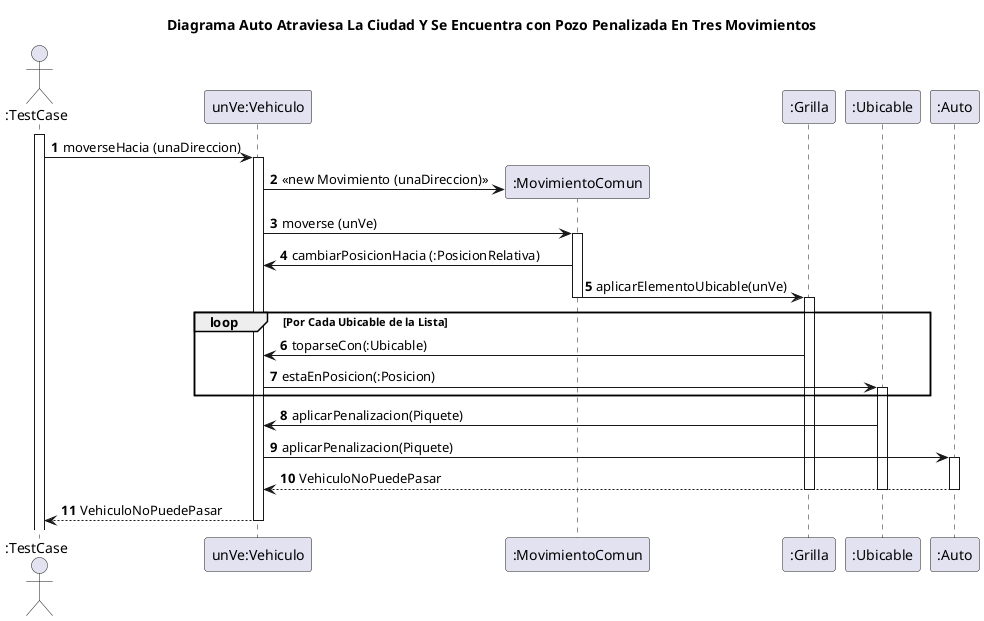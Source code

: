 @startuml
'https://plantuml.com/sequence-diagram
title Diagrama Auto Atraviesa La Ciudad Y Se Encuentra con Pozo Penalizada En Tres Movimientos
autonumber
actor ":TestCase"

Activate ":TestCase"
   ":TestCase" -> "unVe:Vehiculo": moverseHacia (unaDireccion)
    Activate "unVe:Vehiculo"
    create ":MovimientoComun"
    "unVe:Vehiculo" -> ":MovimientoComun": <<new Movimiento (unaDireccion) >>
    "unVe:Vehiculo" -> ":MovimientoComun": moverse (unVe)
    Activate ":MovimientoComun"
    ":MovimientoComun" -> "unVe:Vehiculo": cambiarPosicionHacia (:PosicionRelativa)
    ":MovimientoComun" -> ":Grilla": aplicarElementoUbicable(unVe)
    Deactivate ":MovimientoComun"
    Activate ":Grilla"
    loop Por Cada Ubicable de la Lista
    ":Grilla" -> "unVe:Vehiculo": toparseCon(:Ubicable)
    "unVe:Vehiculo" -> ":Ubicable": estaEnPosicion(:Posicion)
    Activate ":Ubicable"
    end


    "unVe:Vehiculo" <- ":Ubicable": aplicarPenalizacion(Piquete)
    "unVe:Vehiculo" -> ":Auto": aplicarPenalizacion(Piquete)
    Activate ":Auto"
    return VehiculoNoPuedePasar
    Deactivate ":Ubicable"
    Deactivate ":Grilla"

    return VehiculoNoPuedePasar

@enduml